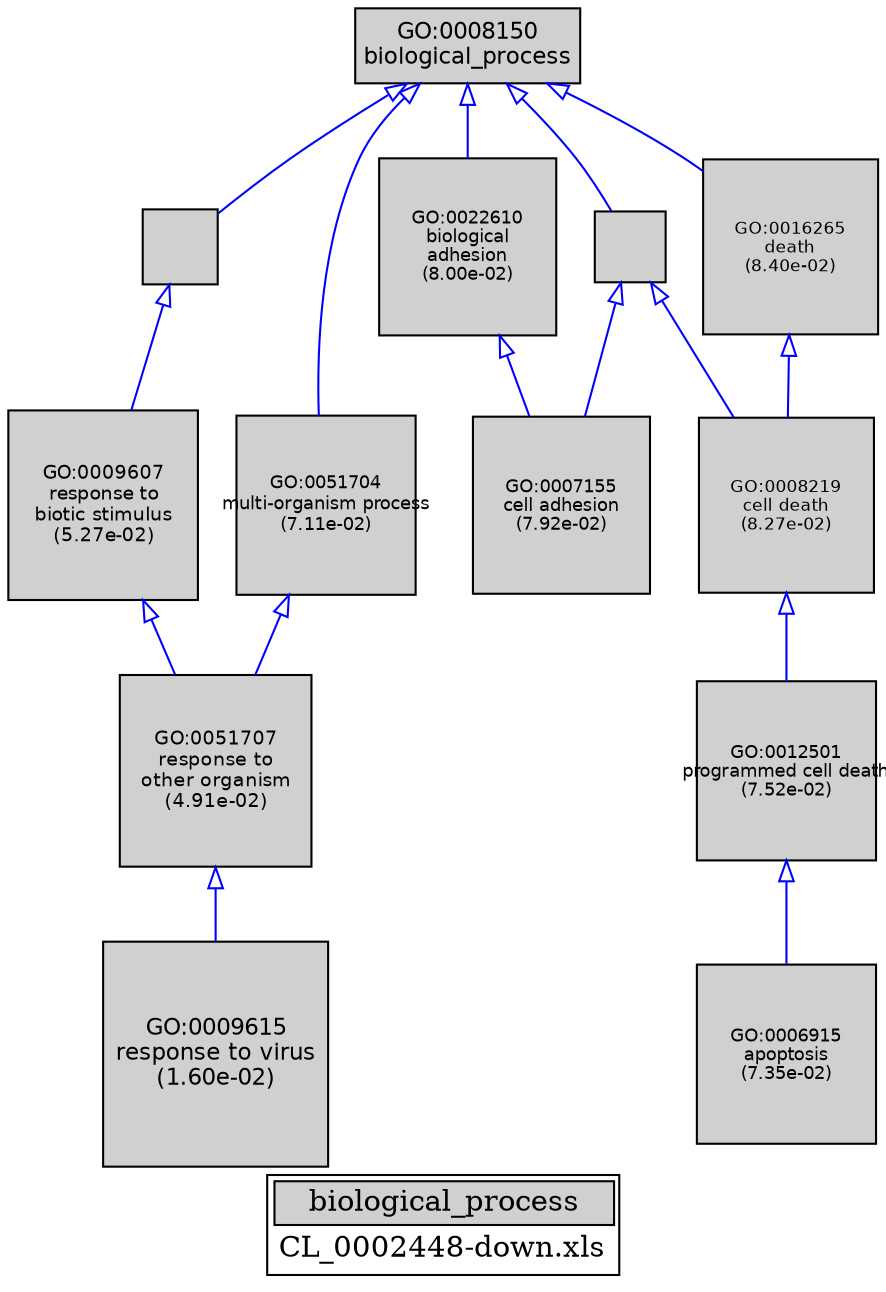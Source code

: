 digraph "biological_process" {
graph [ bgcolor = "#FFFFFF", label = <<TABLE COLOR="black" BGCOLOR="white"><TR><TD COLSPAN="2" BGCOLOR="#D0D0D0"><FONT COLOR="black">biological_process</FONT></TD></TR><TR><TD BORDER="0">CL_0002448-down.xls</TD></TR></TABLE>> ];
node [ fontname = "Helvetica" ];

subgraph "nodes" {

node [ style = "filled", fixedsize = "true", width = 1, shape = "box", fontsize = 9, fillcolor = "#D0D0D0", fontcolor = "black", color = "black" ];

"GO:0009607" [ URL = "#GO:0009607", label = <<TABLE BORDER="0"><TR><TD>GO:0009607<BR/>response to<BR/>biotic stimulus<BR/>(5.27e-02)</TD></TR></TABLE>>, width = 1.26652649067, shape = "box", fontsize = 9.11899073282, height = 1.26652649067 ];
"GO:0009615" [ URL = "#GO:0009615", label = <<TABLE BORDER="0"><TR><TD>GO:0009615<BR/>response to virus<BR/>(1.60e-02)</TD></TR></TABLE>>, width = 1.5, shape = "box", fontsize = 10.8, height = 1.5 ];
"GO:0007155" [ URL = "#GO:0007155", label = <<TABLE BORDER="0"><TR><TD>GO:0007155<BR/>cell adhesion<BR/>(7.92e-02)</TD></TR></TABLE>>, width = 1.17596087237, shape = "box", fontsize = 8.46691828105, height = 1.17596087237 ];
"GO:0050896" [ URL = "#GO:0050896", label = "", width = 0.497516917562, shape = "box", height = 0.497516917562 ];
"GO:0006915" [ URL = "#GO:0006915", label = <<TABLE BORDER="0"><TR><TD>GO:0006915<BR/>apoptosis<BR/>(7.35e-02)</TD></TR></TABLE>>, width = 1.19302333331, shape = "box", fontsize = 8.58976799984, height = 1.19302333331 ];
"GO:0051707" [ URL = "#GO:0051707", label = <<TABLE BORDER="0"><TR><TD>GO:0051707<BR/>response to<BR/>other organism<BR/>(4.91e-02)</TD></TR></TABLE>>, width = 1.28133831606, shape = "box", fontsize = 9.2256358756, height = 1.28133831606 ];
"GO:0022610" [ URL = "#GO:0022610", label = <<TABLE BORDER="0"><TR><TD>GO:0022610<BR/>biological<BR/>adhesion<BR/>(8.00e-02)</TD></TR></TABLE>>, width = 1.17371541011, shape = "box", fontsize = 8.45075095276, height = 1.17371541011 ];
"GO:0051704" [ URL = "#GO:0051704", label = <<TABLE BORDER="0"><TR><TD>GO:0051704<BR/>multi-organism process<BR/>(7.11e-02)</TD></TR></TABLE>>, width = 1.20074089039, shape = "box", fontsize = 8.64533441077, height = 1.20074089039 ];
"GO:0008219" [ URL = "#GO:0008219", label = <<TABLE BORDER="0"><TR><TD>GO:0008219<BR/>cell death<BR/>(8.27e-02)</TD></TR></TABLE>>, width = 1.16599869962, shape = "box", fontsize = 8.39519063727, height = 1.16599869962 ];
"GO:0016265" [ URL = "#GO:0016265", label = <<TABLE BORDER="0"><TR><TD>GO:0016265<BR/>death<BR/>(8.40e-02)</TD></TR></TABLE>>, width = 1.16239905979, shape = "box", fontsize = 8.36927323051, height = 1.16239905979 ];
"GO:0008150" [ URL = "#GO:0008150", label = <<TABLE BORDER="0"><TR><TD>GO:0008150<BR/>biological_process</TD></TR></TABLE>>, width = 1.5, shape = "box", fontsize = 10.8 ];
"GO:0009987" [ URL = "#GO:0009987", label = "", width = 0.470459596368, shape = "box", height = 0.470459596368 ];
"GO:0012501" [ URL = "#GO:0012501", label = <<TABLE BORDER="0"><TR><TD>GO:0012501<BR/>programmed cell death<BR/>(7.52e-02)</TD></TR></TABLE>>, width = 1.18786859972, shape = "box", fontsize = 8.55265391801, height = 1.18786859972 ];
}
subgraph "edges" {


edge [ dir = "back", weight = 1 ];
subgraph "regulates" {


edge [ color = "cyan", arrowtail = "none" ];
subgraph "positive" {


edge [ color = "green", arrowtail = "vee" ];
}
subgraph "negative" {


edge [ color = "red", arrowtail = "tee" ];
}
}
subgraph "part_of" {


edge [ color = "purple", arrowtail = "diamond", weight = 2.5 ];
}
subgraph "is_a" {


edge [ color = "blue", arrowtail = "empty", weight = 5.0 ];
"GO:0009987" -> "GO:0007155";
"GO:0009987" -> "GO:0008219";
"GO:0008150" -> "GO:0051704";
"GO:0012501" -> "GO:0006915";
"GO:0008150" -> "GO:0050896";
"GO:0008150" -> "GO:0009987";
"GO:0016265" -> "GO:0008219";
"GO:0051707" -> "GO:0009615";
"GO:0008150" -> "GO:0016265";
"GO:0051704" -> "GO:0051707";
"GO:0050896" -> "GO:0009607";
"GO:0009607" -> "GO:0051707";
"GO:0022610" -> "GO:0007155";
"GO:0008219" -> "GO:0012501";
"GO:0008150" -> "GO:0022610";
}
}
}
